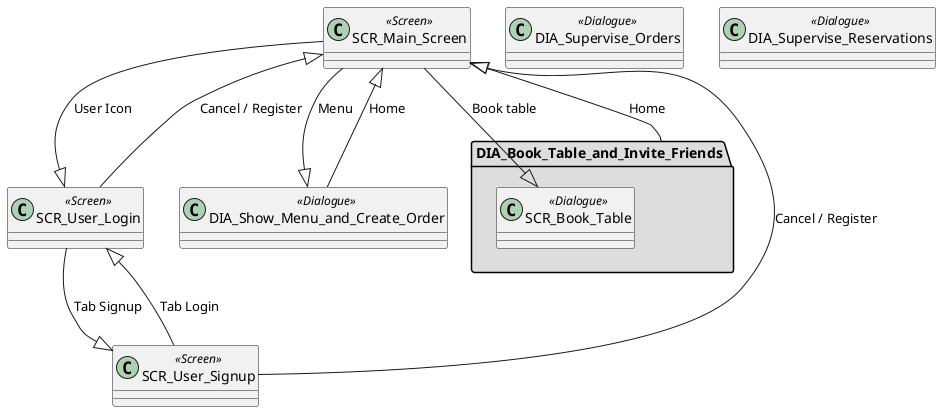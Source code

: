 @startuml



class SCR_Main_Screen <<Screen>> {
}

class SCR_User_Login <<Screen>> {
}

class SCR_User_Signup <<Screen>> {
}

package "DIA_Book_Table_and_Invite_Friends" #DDDDDD {

  class SCR_Book_Table  <<Dialogue>> {
  }
}

class DIA_Show_Menu_and_Create_Order  <<Dialogue>> {
}



SCR_Main_Screen --|> SCR_User_Login : "User Icon"

SCR_User_Login --|> SCR_User_Signup : "Tab Signup"

SCR_User_Signup --|> SCR_User_Login : "Tab Login"

SCR_User_Login --|> SCR_Main_Screen : "Cancel / Register"

SCR_User_Signup --|> SCR_Main_Screen : "Cancel / Register"

SCR_Main_Screen --|> SCR_Book_Table : "Book table"

DIA_Book_Table_and_Invite_Friends --|> SCR_Main_Screen : "Home"

SCR_Main_Screen --|> DIA_Show_Menu_and_Create_Order : "Menu"

DIA_Show_Menu_and_Create_Order --|> SCR_Main_Screen : "Home"


class DIA_Supervise_Orders  <<Dialogue>> {
}

class DIA_Supervise_Reservations  <<Dialogue>> {
}

@enduml
